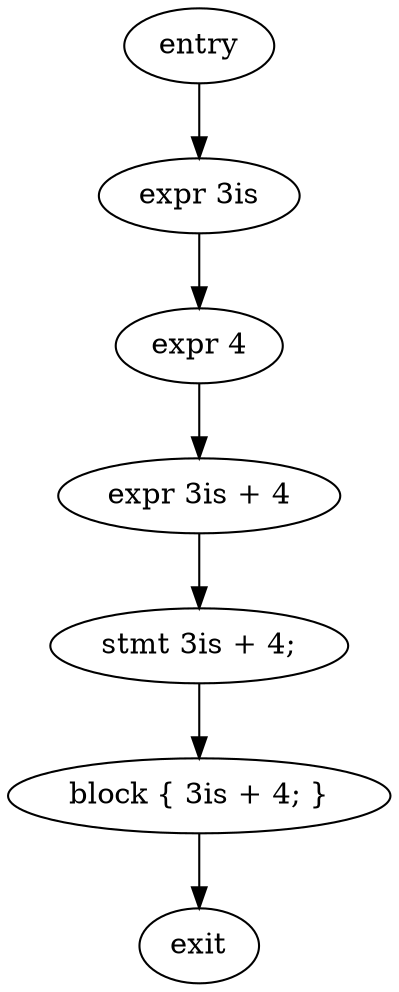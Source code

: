 digraph block {
    N0[label="entry"];
    N1[label="exit"];
    N2[label="expr 3is"];
    N3[label="expr 4"];
    N4[label="expr 3is + 4"];
    N5[label="stmt 3is + 4;"];
    N6[label="block { 3is + 4; }"];
    N0 -> N2;
    N2 -> N3;
    N3 -> N4;
    N4 -> N5;
    N5 -> N6;
    N6 -> N1;
}
